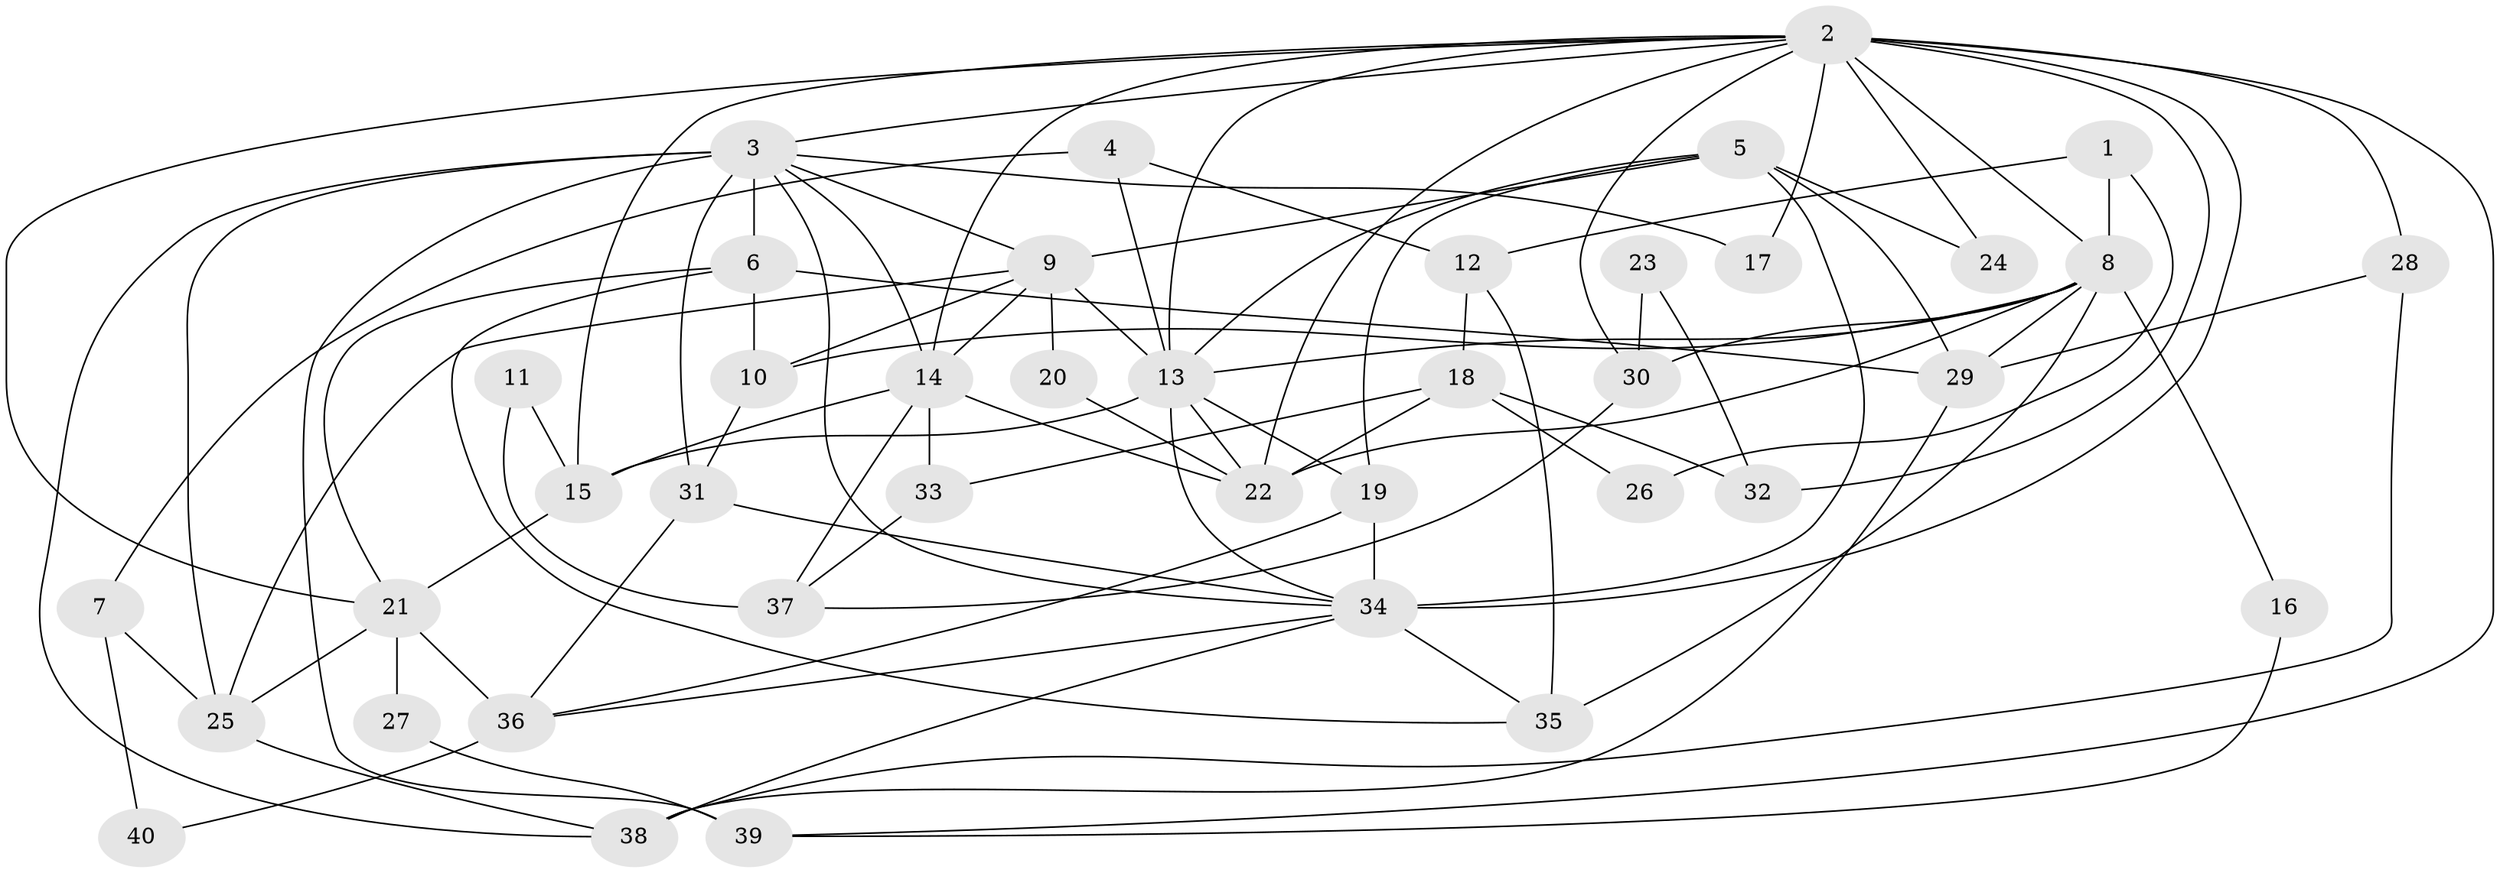 // original degree distribution, {4: 0.2875, 5: 0.225, 3: 0.2, 2: 0.1625, 6: 0.1, 8: 0.025}
// Generated by graph-tools (version 1.1) at 2025/36/03/09/25 02:36:18]
// undirected, 40 vertices, 93 edges
graph export_dot {
graph [start="1"]
  node [color=gray90,style=filled];
  1;
  2;
  3;
  4;
  5;
  6;
  7;
  8;
  9;
  10;
  11;
  12;
  13;
  14;
  15;
  16;
  17;
  18;
  19;
  20;
  21;
  22;
  23;
  24;
  25;
  26;
  27;
  28;
  29;
  30;
  31;
  32;
  33;
  34;
  35;
  36;
  37;
  38;
  39;
  40;
  1 -- 8 [weight=1.0];
  1 -- 12 [weight=1.0];
  1 -- 26 [weight=1.0];
  2 -- 3 [weight=1.0];
  2 -- 8 [weight=2.0];
  2 -- 13 [weight=3.0];
  2 -- 14 [weight=1.0];
  2 -- 15 [weight=1.0];
  2 -- 17 [weight=1.0];
  2 -- 21 [weight=2.0];
  2 -- 22 [weight=1.0];
  2 -- 24 [weight=1.0];
  2 -- 28 [weight=1.0];
  2 -- 30 [weight=1.0];
  2 -- 32 [weight=1.0];
  2 -- 34 [weight=4.0];
  2 -- 39 [weight=1.0];
  3 -- 6 [weight=1.0];
  3 -- 9 [weight=2.0];
  3 -- 14 [weight=1.0];
  3 -- 17 [weight=1.0];
  3 -- 25 [weight=1.0];
  3 -- 31 [weight=6.0];
  3 -- 34 [weight=1.0];
  3 -- 38 [weight=1.0];
  3 -- 39 [weight=2.0];
  4 -- 7 [weight=1.0];
  4 -- 12 [weight=1.0];
  4 -- 13 [weight=1.0];
  5 -- 9 [weight=2.0];
  5 -- 13 [weight=1.0];
  5 -- 19 [weight=1.0];
  5 -- 24 [weight=2.0];
  5 -- 29 [weight=1.0];
  5 -- 34 [weight=2.0];
  6 -- 10 [weight=2.0];
  6 -- 21 [weight=1.0];
  6 -- 29 [weight=2.0];
  6 -- 35 [weight=1.0];
  7 -- 25 [weight=1.0];
  7 -- 40 [weight=1.0];
  8 -- 10 [weight=1.0];
  8 -- 13 [weight=1.0];
  8 -- 16 [weight=1.0];
  8 -- 22 [weight=1.0];
  8 -- 29 [weight=1.0];
  8 -- 30 [weight=1.0];
  8 -- 35 [weight=2.0];
  9 -- 10 [weight=1.0];
  9 -- 13 [weight=1.0];
  9 -- 14 [weight=1.0];
  9 -- 20 [weight=1.0];
  9 -- 25 [weight=1.0];
  10 -- 31 [weight=1.0];
  11 -- 15 [weight=1.0];
  11 -- 37 [weight=1.0];
  12 -- 18 [weight=1.0];
  12 -- 35 [weight=1.0];
  13 -- 15 [weight=3.0];
  13 -- 19 [weight=1.0];
  13 -- 22 [weight=1.0];
  13 -- 34 [weight=2.0];
  14 -- 15 [weight=1.0];
  14 -- 22 [weight=1.0];
  14 -- 33 [weight=1.0];
  14 -- 37 [weight=2.0];
  15 -- 21 [weight=1.0];
  16 -- 39 [weight=1.0];
  18 -- 22 [weight=1.0];
  18 -- 26 [weight=1.0];
  18 -- 32 [weight=1.0];
  18 -- 33 [weight=1.0];
  19 -- 34 [weight=1.0];
  19 -- 36 [weight=1.0];
  20 -- 22 [weight=1.0];
  21 -- 25 [weight=1.0];
  21 -- 27 [weight=1.0];
  21 -- 36 [weight=1.0];
  23 -- 30 [weight=1.0];
  23 -- 32 [weight=1.0];
  25 -- 38 [weight=3.0];
  27 -- 39 [weight=1.0];
  28 -- 29 [weight=1.0];
  28 -- 38 [weight=2.0];
  29 -- 38 [weight=1.0];
  30 -- 37 [weight=1.0];
  31 -- 34 [weight=1.0];
  31 -- 36 [weight=1.0];
  33 -- 37 [weight=1.0];
  34 -- 35 [weight=1.0];
  34 -- 36 [weight=1.0];
  34 -- 38 [weight=2.0];
  36 -- 40 [weight=1.0];
}
